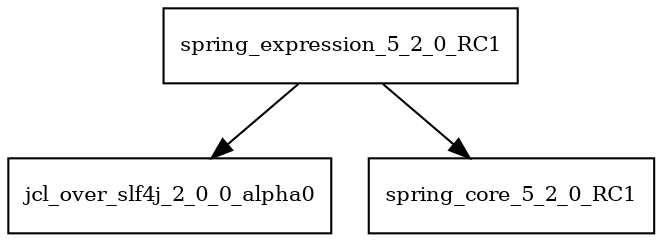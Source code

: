 digraph spring_expression_5_2_0_RC1_dependencies {
  node [shape = box, fontsize=10.0];
  spring_expression_5_2_0_RC1 -> jcl_over_slf4j_2_0_0_alpha0;
  spring_expression_5_2_0_RC1 -> spring_core_5_2_0_RC1;
}
